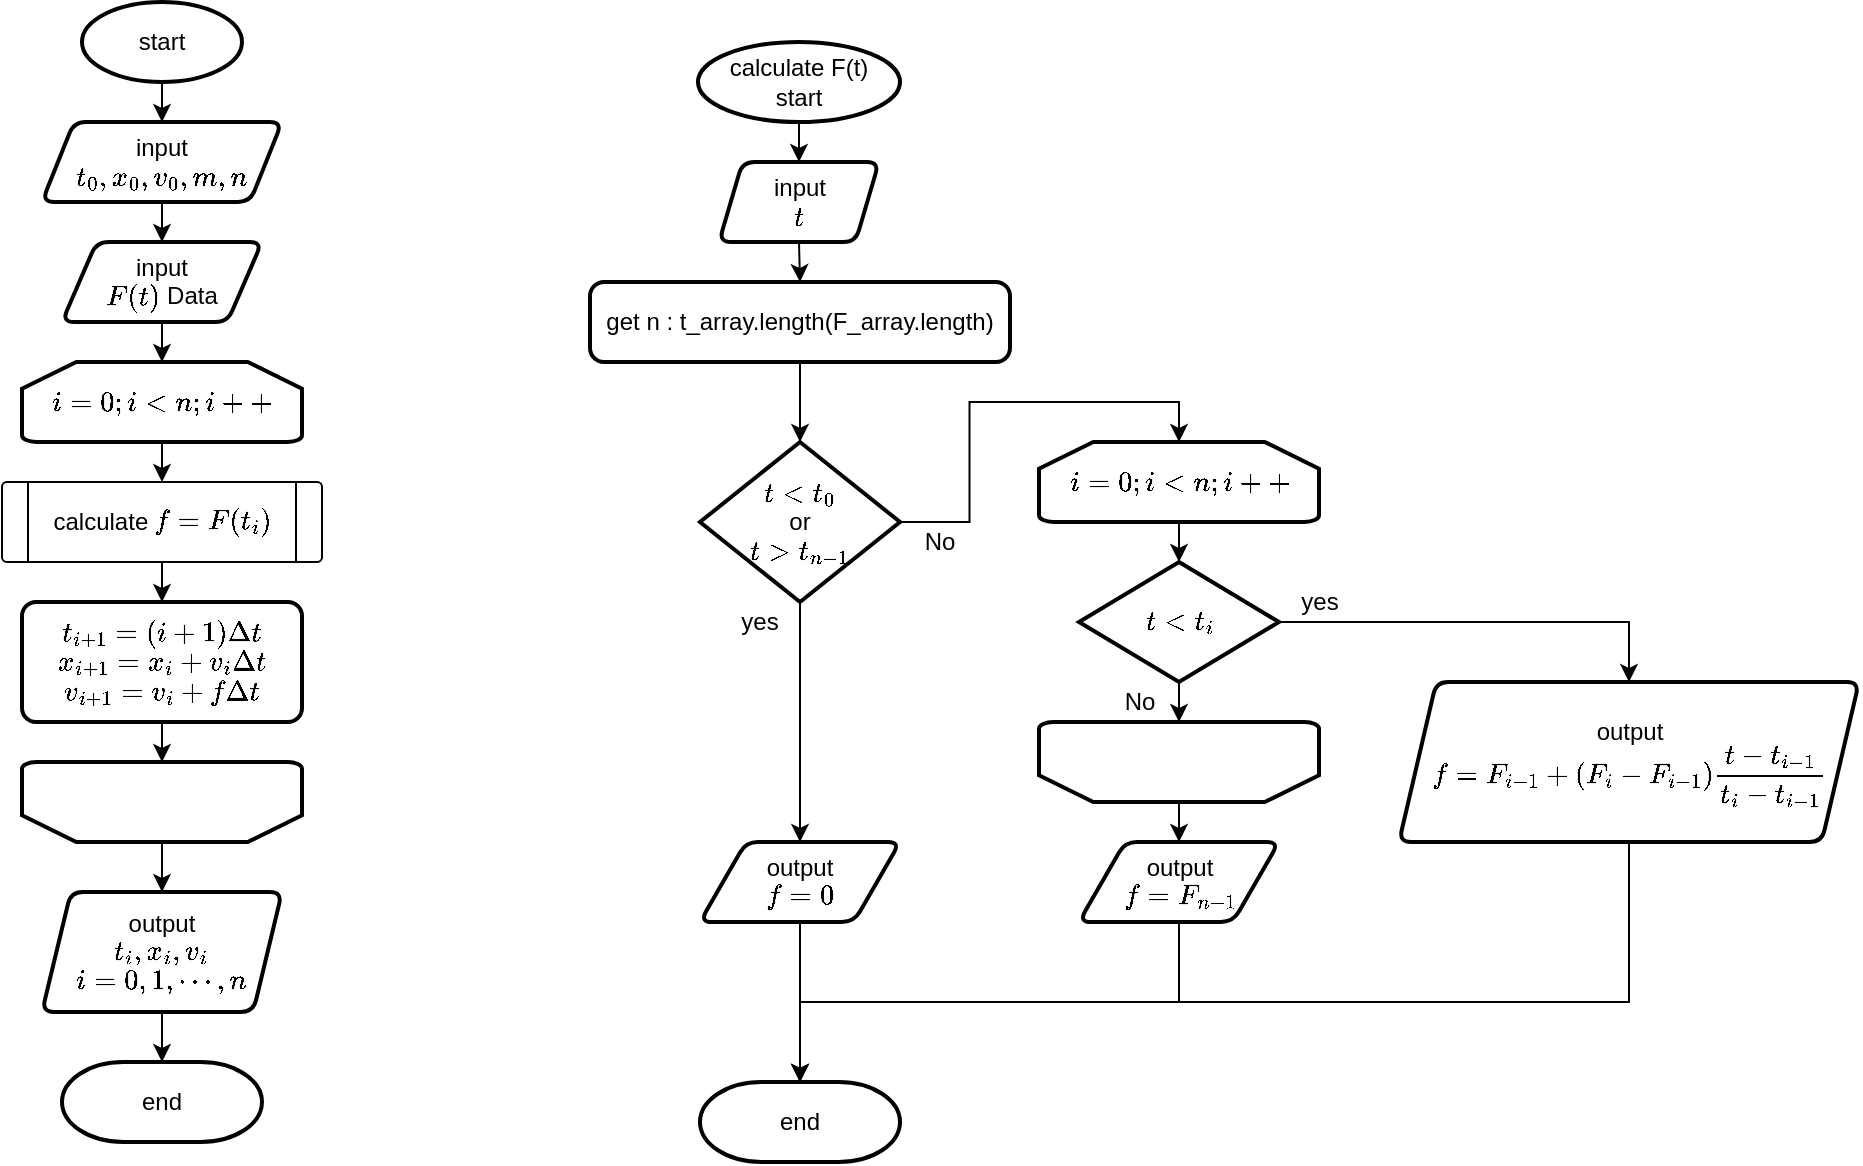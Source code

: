 <mxfile version="13.0.9" type="device"><diagram id="aHMHonZpMjhLmy_uNDJB" name="ページ1"><mxGraphModel dx="868" dy="492" grid="1" gridSize="10" guides="1" tooltips="1" connect="1" arrows="1" fold="1" page="1" pageScale="1" pageWidth="827" pageHeight="1169" math="1" shadow="0"><root><mxCell id="0"/><mxCell id="1" parent="0"/><mxCell id="YYEX1A3wDp6a4D9DzhtQ-9" style="edgeStyle=orthogonalEdgeStyle;rounded=0;orthogonalLoop=1;jettySize=auto;html=1;exitX=0.5;exitY=1;exitDx=0;exitDy=0;exitPerimeter=0;entryX=0.5;entryY=0;entryDx=0;entryDy=0;" edge="1" parent="1" source="YYEX1A3wDp6a4D9DzhtQ-1" target="YYEX1A3wDp6a4D9DzhtQ-2"><mxGeometry relative="1" as="geometry"/></mxCell><mxCell id="YYEX1A3wDp6a4D9DzhtQ-1" value="start" style="strokeWidth=2;html=1;shape=mxgraph.flowchart.start_1;whiteSpace=wrap;" vertex="1" parent="1"><mxGeometry x="160" y="140" width="80" height="40" as="geometry"/></mxCell><mxCell id="YYEX1A3wDp6a4D9DzhtQ-10" style="edgeStyle=orthogonalEdgeStyle;rounded=0;orthogonalLoop=1;jettySize=auto;html=1;exitX=0.5;exitY=1;exitDx=0;exitDy=0;entryX=0.5;entryY=0;entryDx=0;entryDy=0;" edge="1" parent="1" source="YYEX1A3wDp6a4D9DzhtQ-2" target="YYEX1A3wDp6a4D9DzhtQ-3"><mxGeometry relative="1" as="geometry"/></mxCell><mxCell id="YYEX1A3wDp6a4D9DzhtQ-2" value="input&lt;br&gt;\(t_0,x_0,v_0,m,n\)" style="shape=parallelogram;html=1;strokeWidth=2;perimeter=parallelogramPerimeter;whiteSpace=wrap;rounded=1;arcSize=12;size=0.133;" vertex="1" parent="1"><mxGeometry x="140" y="200" width="120" height="40" as="geometry"/></mxCell><mxCell id="YYEX1A3wDp6a4D9DzhtQ-11" style="edgeStyle=orthogonalEdgeStyle;rounded=0;orthogonalLoop=1;jettySize=auto;html=1;exitX=0.5;exitY=1;exitDx=0;exitDy=0;entryX=0.5;entryY=0;entryDx=0;entryDy=0;entryPerimeter=0;" edge="1" parent="1" source="YYEX1A3wDp6a4D9DzhtQ-3" target="YYEX1A3wDp6a4D9DzhtQ-4"><mxGeometry relative="1" as="geometry"/></mxCell><mxCell id="YYEX1A3wDp6a4D9DzhtQ-3" value="input&lt;br&gt;\(F(t)\) Data" style="shape=parallelogram;html=1;strokeWidth=2;perimeter=parallelogramPerimeter;whiteSpace=wrap;rounded=1;arcSize=12;size=0.173;" vertex="1" parent="1"><mxGeometry x="150" y="260" width="100" height="40" as="geometry"/></mxCell><mxCell id="YYEX1A3wDp6a4D9DzhtQ-12" style="edgeStyle=orthogonalEdgeStyle;rounded=0;orthogonalLoop=1;jettySize=auto;html=1;exitX=0.5;exitY=1;exitDx=0;exitDy=0;exitPerimeter=0;entryX=0.5;entryY=0;entryDx=0;entryDy=0;" edge="1" parent="1" source="YYEX1A3wDp6a4D9DzhtQ-4" target="YYEX1A3wDp6a4D9DzhtQ-7"><mxGeometry relative="1" as="geometry"/></mxCell><mxCell id="YYEX1A3wDp6a4D9DzhtQ-4" value="\(i=0;i&amp;lt;n;i++\)" style="strokeWidth=2;html=1;shape=mxgraph.flowchart.loop_limit;whiteSpace=wrap;" vertex="1" parent="1"><mxGeometry x="130" y="320" width="140" height="40" as="geometry"/></mxCell><mxCell id="YYEX1A3wDp6a4D9DzhtQ-19" style="edgeStyle=orthogonalEdgeStyle;rounded=0;orthogonalLoop=1;jettySize=auto;html=1;exitX=0.5;exitY=0;exitDx=0;exitDy=0;exitPerimeter=0;entryX=0.5;entryY=0;entryDx=0;entryDy=0;" edge="1" parent="1" source="YYEX1A3wDp6a4D9DzhtQ-5" target="YYEX1A3wDp6a4D9DzhtQ-16"><mxGeometry relative="1" as="geometry"/></mxCell><mxCell id="YYEX1A3wDp6a4D9DzhtQ-5" value="" style="strokeWidth=2;html=1;shape=mxgraph.flowchart.loop_limit;whiteSpace=wrap;rotation=-180;" vertex="1" parent="1"><mxGeometry x="130" y="520" width="140" height="40" as="geometry"/></mxCell><mxCell id="YYEX1A3wDp6a4D9DzhtQ-14" style="edgeStyle=orthogonalEdgeStyle;rounded=0;orthogonalLoop=1;jettySize=auto;html=1;exitX=0.5;exitY=1;exitDx=0;exitDy=0;entryX=0.5;entryY=1;entryDx=0;entryDy=0;entryPerimeter=0;" edge="1" parent="1" source="YYEX1A3wDp6a4D9DzhtQ-6" target="YYEX1A3wDp6a4D9DzhtQ-5"><mxGeometry relative="1" as="geometry"/></mxCell><mxCell id="YYEX1A3wDp6a4D9DzhtQ-6" value="\(t_{i+1}=(i+1)\Delta t\)&lt;br&gt;\(x_{i+1}=x_i +v_i \Delta t\)&lt;br&gt;\(v_{i+1}=v_i+f\Delta t\)" style="rounded=1;whiteSpace=wrap;html=1;absoluteArcSize=1;arcSize=14;strokeWidth=2;" vertex="1" parent="1"><mxGeometry x="130" y="440" width="140" height="60" as="geometry"/></mxCell><mxCell id="YYEX1A3wDp6a4D9DzhtQ-13" style="edgeStyle=orthogonalEdgeStyle;rounded=0;orthogonalLoop=1;jettySize=auto;html=1;exitX=0.5;exitY=1;exitDx=0;exitDy=0;entryX=0.5;entryY=0;entryDx=0;entryDy=0;" edge="1" parent="1" source="YYEX1A3wDp6a4D9DzhtQ-7" target="YYEX1A3wDp6a4D9DzhtQ-6"><mxGeometry relative="1" as="geometry"/></mxCell><mxCell id="YYEX1A3wDp6a4D9DzhtQ-7" value="calculate \(f=F(t_i)\)" style="verticalLabelPosition=middle;verticalAlign=middle;html=1;shape=process;whiteSpace=wrap;rounded=1;size=0.08;arcSize=6;labelPosition=center;align=center;" vertex="1" parent="1"><mxGeometry x="120" y="380" width="160" height="40" as="geometry"/></mxCell><mxCell id="YYEX1A3wDp6a4D9DzhtQ-15" value="end" style="strokeWidth=2;html=1;shape=mxgraph.flowchart.terminator;whiteSpace=wrap;" vertex="1" parent="1"><mxGeometry x="150" y="670" width="100" height="40" as="geometry"/></mxCell><mxCell id="YYEX1A3wDp6a4D9DzhtQ-20" style="edgeStyle=orthogonalEdgeStyle;rounded=0;orthogonalLoop=1;jettySize=auto;html=1;exitX=0.5;exitY=1;exitDx=0;exitDy=0;entryX=0.5;entryY=0;entryDx=0;entryDy=0;entryPerimeter=0;" edge="1" parent="1" source="YYEX1A3wDp6a4D9DzhtQ-16" target="YYEX1A3wDp6a4D9DzhtQ-15"><mxGeometry relative="1" as="geometry"/></mxCell><mxCell id="YYEX1A3wDp6a4D9DzhtQ-16" value="output&lt;br&gt;\(t_i,x_i,v_i\)&lt;br&gt;\(i=0,1,\cdots,n\)" style="shape=parallelogram;html=1;strokeWidth=2;perimeter=parallelogramPerimeter;whiteSpace=wrap;rounded=1;arcSize=12;size=0.12;" vertex="1" parent="1"><mxGeometry x="140" y="585" width="120" height="60" as="geometry"/></mxCell><mxCell id="YYEX1A3wDp6a4D9DzhtQ-43" style="edgeStyle=orthogonalEdgeStyle;rounded=0;orthogonalLoop=1;jettySize=auto;html=1;exitX=0.5;exitY=1;exitDx=0;exitDy=0;exitPerimeter=0;entryX=0.5;entryY=0;entryDx=0;entryDy=0;" edge="1" parent="1" source="YYEX1A3wDp6a4D9DzhtQ-21" target="YYEX1A3wDp6a4D9DzhtQ-22"><mxGeometry relative="1" as="geometry"/></mxCell><mxCell id="YYEX1A3wDp6a4D9DzhtQ-21" value="calculate F(t)&lt;br&gt;start" style="strokeWidth=2;html=1;shape=mxgraph.flowchart.start_1;whiteSpace=wrap;" vertex="1" parent="1"><mxGeometry x="468" y="160" width="101" height="40" as="geometry"/></mxCell><mxCell id="YYEX1A3wDp6a4D9DzhtQ-44" style="edgeStyle=orthogonalEdgeStyle;rounded=0;orthogonalLoop=1;jettySize=auto;html=1;exitX=0.5;exitY=1;exitDx=0;exitDy=0;entryX=0.5;entryY=0;entryDx=0;entryDy=0;" edge="1" parent="1" source="YYEX1A3wDp6a4D9DzhtQ-22" target="YYEX1A3wDp6a4D9DzhtQ-25"><mxGeometry relative="1" as="geometry"/></mxCell><mxCell id="YYEX1A3wDp6a4D9DzhtQ-22" value="input&lt;br&gt;\(t\)" style="shape=parallelogram;html=1;strokeWidth=2;perimeter=parallelogramPerimeter;whiteSpace=wrap;rounded=1;arcSize=12;size=0.147;" vertex="1" parent="1"><mxGeometry x="478.5" y="220" width="80" height="40" as="geometry"/></mxCell><mxCell id="YYEX1A3wDp6a4D9DzhtQ-30" style="edgeStyle=orthogonalEdgeStyle;rounded=0;orthogonalLoop=1;jettySize=auto;html=1;exitX=0.5;exitY=1;exitDx=0;exitDy=0;exitPerimeter=0;entryX=0.5;entryY=0;entryDx=0;entryDy=0;" edge="1" parent="1" source="YYEX1A3wDp6a4D9DzhtQ-24" target="YYEX1A3wDp6a4D9DzhtQ-28"><mxGeometry relative="1" as="geometry"/></mxCell><mxCell id="YYEX1A3wDp6a4D9DzhtQ-33" style="edgeStyle=orthogonalEdgeStyle;rounded=0;orthogonalLoop=1;jettySize=auto;html=1;exitX=1;exitY=0.5;exitDx=0;exitDy=0;exitPerimeter=0;entryX=0.5;entryY=0;entryDx=0;entryDy=0;entryPerimeter=0;" edge="1" parent="1" source="YYEX1A3wDp6a4D9DzhtQ-24" target="YYEX1A3wDp6a4D9DzhtQ-31"><mxGeometry relative="1" as="geometry"/></mxCell><mxCell id="YYEX1A3wDp6a4D9DzhtQ-24" value="\(t&amp;lt;t_0\)&lt;br&gt;or&lt;br&gt;\(t&amp;gt;t_{n-1}\)" style="strokeWidth=2;html=1;shape=mxgraph.flowchart.decision;whiteSpace=wrap;" vertex="1" parent="1"><mxGeometry x="469" y="360" width="100" height="80" as="geometry"/></mxCell><mxCell id="YYEX1A3wDp6a4D9DzhtQ-42" style="edgeStyle=orthogonalEdgeStyle;rounded=0;orthogonalLoop=1;jettySize=auto;html=1;exitX=0.5;exitY=1;exitDx=0;exitDy=0;entryX=0.5;entryY=0;entryDx=0;entryDy=0;entryPerimeter=0;" edge="1" parent="1" source="YYEX1A3wDp6a4D9DzhtQ-25" target="YYEX1A3wDp6a4D9DzhtQ-24"><mxGeometry relative="1" as="geometry"/></mxCell><mxCell id="YYEX1A3wDp6a4D9DzhtQ-25" value="get n : t_array.length(F_array.length)" style="rounded=1;whiteSpace=wrap;html=1;absoluteArcSize=1;arcSize=14;strokeWidth=2;" vertex="1" parent="1"><mxGeometry x="414" y="280" width="210" height="40" as="geometry"/></mxCell><mxCell id="YYEX1A3wDp6a4D9DzhtQ-40" style="edgeStyle=orthogonalEdgeStyle;rounded=0;orthogonalLoop=1;jettySize=auto;html=1;exitX=0.5;exitY=1;exitDx=0;exitDy=0;" edge="1" parent="1" source="YYEX1A3wDp6a4D9DzhtQ-28" target="YYEX1A3wDp6a4D9DzhtQ-29"><mxGeometry relative="1" as="geometry"/></mxCell><mxCell id="YYEX1A3wDp6a4D9DzhtQ-28" value="output&lt;br&gt;\(f=0\)" style="shape=parallelogram;html=1;strokeWidth=2;perimeter=parallelogramPerimeter;whiteSpace=wrap;rounded=1;arcSize=12;size=0.23;" vertex="1" parent="1"><mxGeometry x="469" y="560" width="100" height="40" as="geometry"/></mxCell><mxCell id="YYEX1A3wDp6a4D9DzhtQ-29" value="end" style="strokeWidth=2;html=1;shape=mxgraph.flowchart.terminator;whiteSpace=wrap;" vertex="1" parent="1"><mxGeometry x="469" y="680" width="100" height="40" as="geometry"/></mxCell><mxCell id="YYEX1A3wDp6a4D9DzhtQ-35" style="edgeStyle=orthogonalEdgeStyle;rounded=0;orthogonalLoop=1;jettySize=auto;html=1;exitX=0.5;exitY=1;exitDx=0;exitDy=0;exitPerimeter=0;" edge="1" parent="1" source="YYEX1A3wDp6a4D9DzhtQ-31" target="YYEX1A3wDp6a4D9DzhtQ-34"><mxGeometry relative="1" as="geometry"/></mxCell><mxCell id="YYEX1A3wDp6a4D9DzhtQ-31" value="\(i=0;i&amp;lt;n;i++\)" style="strokeWidth=2;html=1;shape=mxgraph.flowchart.loop_limit;whiteSpace=wrap;" vertex="1" parent="1"><mxGeometry x="638.5" y="360" width="140" height="40" as="geometry"/></mxCell><mxCell id="YYEX1A3wDp6a4D9DzhtQ-50" style="edgeStyle=orthogonalEdgeStyle;rounded=0;orthogonalLoop=1;jettySize=auto;html=1;exitX=0.5;exitY=0;exitDx=0;exitDy=0;exitPerimeter=0;entryX=0.5;entryY=0;entryDx=0;entryDy=0;" edge="1" parent="1" source="YYEX1A3wDp6a4D9DzhtQ-32" target="YYEX1A3wDp6a4D9DzhtQ-49"><mxGeometry relative="1" as="geometry"/></mxCell><mxCell id="YYEX1A3wDp6a4D9DzhtQ-32" value="" style="strokeWidth=2;html=1;shape=mxgraph.flowchart.loop_limit;whiteSpace=wrap;rotation=-180;" vertex="1" parent="1"><mxGeometry x="638.5" y="500" width="140" height="40" as="geometry"/></mxCell><mxCell id="YYEX1A3wDp6a4D9DzhtQ-36" style="edgeStyle=orthogonalEdgeStyle;rounded=0;orthogonalLoop=1;jettySize=auto;html=1;exitX=0.5;exitY=1;exitDx=0;exitDy=0;exitPerimeter=0;entryX=0.5;entryY=1;entryDx=0;entryDy=0;entryPerimeter=0;" edge="1" parent="1" source="YYEX1A3wDp6a4D9DzhtQ-34" target="YYEX1A3wDp6a4D9DzhtQ-32"><mxGeometry relative="1" as="geometry"/></mxCell><mxCell id="YYEX1A3wDp6a4D9DzhtQ-38" style="edgeStyle=orthogonalEdgeStyle;rounded=0;orthogonalLoop=1;jettySize=auto;html=1;exitX=1;exitY=0.5;exitDx=0;exitDy=0;exitPerimeter=0;entryX=0.5;entryY=0;entryDx=0;entryDy=0;" edge="1" parent="1" source="YYEX1A3wDp6a4D9DzhtQ-34" target="YYEX1A3wDp6a4D9DzhtQ-37"><mxGeometry relative="1" as="geometry"><Array as="points"><mxPoint x="933.5" y="450"/></Array></mxGeometry></mxCell><mxCell id="YYEX1A3wDp6a4D9DzhtQ-34" value="\(t&amp;lt;t_i\)" style="strokeWidth=2;html=1;shape=mxgraph.flowchart.decision;whiteSpace=wrap;" vertex="1" parent="1"><mxGeometry x="658.5" y="420" width="100" height="60" as="geometry"/></mxCell><mxCell id="YYEX1A3wDp6a4D9DzhtQ-39" style="edgeStyle=orthogonalEdgeStyle;rounded=0;orthogonalLoop=1;jettySize=auto;html=1;exitX=0.5;exitY=1;exitDx=0;exitDy=0;entryX=0.5;entryY=0;entryDx=0;entryDy=0;entryPerimeter=0;" edge="1" parent="1" source="YYEX1A3wDp6a4D9DzhtQ-37" target="YYEX1A3wDp6a4D9DzhtQ-29"><mxGeometry relative="1" as="geometry"><Array as="points"><mxPoint x="934" y="640"/><mxPoint x="519" y="640"/></Array></mxGeometry></mxCell><mxCell id="YYEX1A3wDp6a4D9DzhtQ-37" value="output&lt;br&gt;\(f=F_{i-1}+(F_i-F_{i-1}&lt;br&gt;)\dfrac{t-t_{i-1}}{t_i-t_{i-1}}\)" style="shape=parallelogram;html=1;strokeWidth=2;perimeter=parallelogramPerimeter;whiteSpace=wrap;rounded=1;arcSize=12;size=0.081;" vertex="1" parent="1"><mxGeometry x="818.5" y="480" width="230" height="80" as="geometry"/></mxCell><mxCell id="YYEX1A3wDp6a4D9DzhtQ-45" value="yes" style="text;html=1;strokeColor=none;fillColor=none;align=center;verticalAlign=middle;whiteSpace=wrap;rounded=0;" vertex="1" parent="1"><mxGeometry x="478.5" y="440" width="40" height="20" as="geometry"/></mxCell><mxCell id="YYEX1A3wDp6a4D9DzhtQ-46" value="No" style="text;html=1;strokeColor=none;fillColor=none;align=center;verticalAlign=middle;whiteSpace=wrap;rounded=0;" vertex="1" parent="1"><mxGeometry x="569" y="400" width="40" height="20" as="geometry"/></mxCell><mxCell id="YYEX1A3wDp6a4D9DzhtQ-47" value="yes" style="text;html=1;strokeColor=none;fillColor=none;align=center;verticalAlign=middle;whiteSpace=wrap;rounded=0;" vertex="1" parent="1"><mxGeometry x="758.5" y="430" width="40" height="20" as="geometry"/></mxCell><mxCell id="YYEX1A3wDp6a4D9DzhtQ-48" value="No" style="text;html=1;strokeColor=none;fillColor=none;align=center;verticalAlign=middle;whiteSpace=wrap;rounded=0;" vertex="1" parent="1"><mxGeometry x="668.5" y="480" width="40" height="20" as="geometry"/></mxCell><mxCell id="YYEX1A3wDp6a4D9DzhtQ-51" style="edgeStyle=orthogonalEdgeStyle;rounded=0;orthogonalLoop=1;jettySize=auto;html=1;exitX=0.5;exitY=1;exitDx=0;exitDy=0;entryX=0.5;entryY=0;entryDx=0;entryDy=0;entryPerimeter=0;" edge="1" parent="1" source="YYEX1A3wDp6a4D9DzhtQ-49" target="YYEX1A3wDp6a4D9DzhtQ-29"><mxGeometry relative="1" as="geometry"/></mxCell><mxCell id="YYEX1A3wDp6a4D9DzhtQ-49" value="output&lt;br&gt;\(f=F_{n-1}\)" style="shape=parallelogram;html=1;strokeWidth=2;perimeter=parallelogramPerimeter;whiteSpace=wrap;rounded=1;arcSize=12;size=0.23;" vertex="1" parent="1"><mxGeometry x="658.5" y="560" width="100" height="40" as="geometry"/></mxCell></root></mxGraphModel></diagram></mxfile>